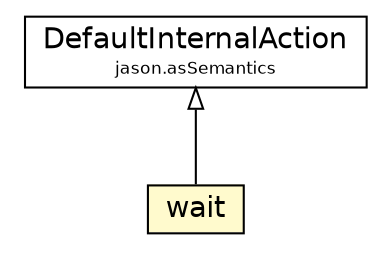 #!/usr/local/bin/dot
#
# Class diagram 
# Generated by UMLGraph version 5.1 (http://www.umlgraph.org/)
#

digraph G {
	edge [fontname="Helvetica",fontsize=10,labelfontname="Helvetica",labelfontsize=10];
	node [fontname="Helvetica",fontsize=10,shape=plaintext];
	nodesep=0.25;
	ranksep=0.5;
	// jason.asSemantics.DefaultInternalAction
	c46655 [label=<<table title="jason.asSemantics.DefaultInternalAction" border="0" cellborder="1" cellspacing="0" cellpadding="2" port="p" href="../asSemantics/DefaultInternalAction.html">
		<tr><td><table border="0" cellspacing="0" cellpadding="1">
<tr><td align="center" balign="center"> DefaultInternalAction </td></tr>
<tr><td align="center" balign="center"><font point-size="8.0"> jason.asSemantics </font></td></tr>
		</table></td></tr>
		</table>>, fontname="Helvetica", fontcolor="black", fontsize=14.0];
	// jason.stdlib.wait
	c46807 [label=<<table title="jason.stdlib.wait" border="0" cellborder="1" cellspacing="0" cellpadding="2" port="p" bgcolor="lemonChiffon" href="./wait.html">
		<tr><td><table border="0" cellspacing="0" cellpadding="1">
<tr><td align="center" balign="center"> wait </td></tr>
		</table></td></tr>
		</table>>, fontname="Helvetica", fontcolor="black", fontsize=14.0];
	//jason.stdlib.wait extends jason.asSemantics.DefaultInternalAction
	c46655:p -> c46807:p [dir=back,arrowtail=empty];
}

